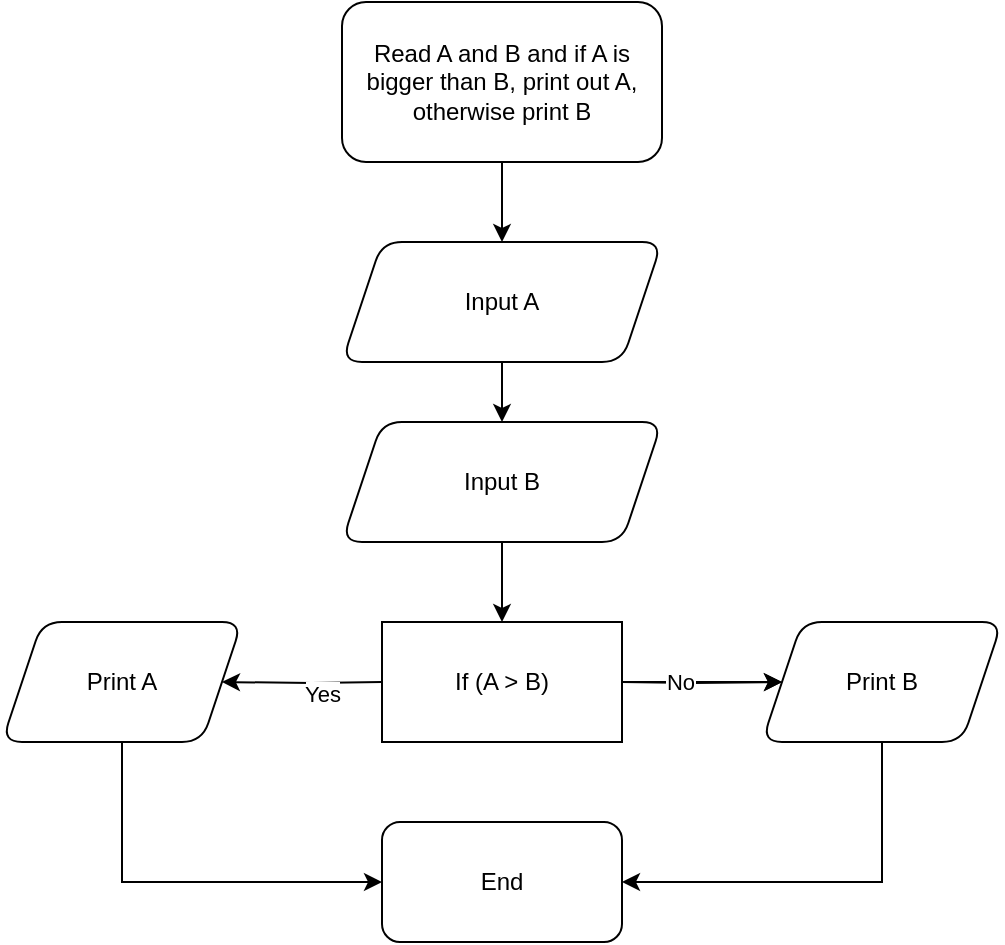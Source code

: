 <mxfile version="22.1.5" type="device">
  <diagram name="Page-1" id="-YdUmJq99ECq-pgO5PTW">
    <mxGraphModel dx="1434" dy="790" grid="1" gridSize="10" guides="1" tooltips="1" connect="1" arrows="1" fold="1" page="1" pageScale="1" pageWidth="850" pageHeight="1100" math="0" shadow="0">
      <root>
        <mxCell id="0" />
        <mxCell id="1" parent="0" />
        <mxCell id="4FBqjL0ywIXUpAmHDhvP-21" style="edgeStyle=orthogonalEdgeStyle;rounded=0;orthogonalLoop=1;jettySize=auto;html=1;exitX=0.5;exitY=1;exitDx=0;exitDy=0;entryX=0.5;entryY=0;entryDx=0;entryDy=0;" edge="1" parent="1" source="4FBqjL0ywIXUpAmHDhvP-1" target="4FBqjL0ywIXUpAmHDhvP-20">
          <mxGeometry relative="1" as="geometry" />
        </mxCell>
        <mxCell id="4FBqjL0ywIXUpAmHDhvP-1" value="Read A and B and if A is bigger than B, print out A, otherwise print B" style="rounded=1;whiteSpace=wrap;html=1;" vertex="1" parent="1">
          <mxGeometry x="310" y="40" width="160" height="80" as="geometry" />
        </mxCell>
        <mxCell id="4FBqjL0ywIXUpAmHDhvP-5" value="" style="edgeStyle=orthogonalEdgeStyle;rounded=0;orthogonalLoop=1;jettySize=auto;html=1;" edge="1" parent="1" source="4FBqjL0ywIXUpAmHDhvP-2">
          <mxGeometry relative="1" as="geometry">
            <mxPoint x="390" y="350" as="targetPoint" />
          </mxGeometry>
        </mxCell>
        <mxCell id="4FBqjL0ywIXUpAmHDhvP-2" value="Input B" style="shape=parallelogram;perimeter=parallelogramPerimeter;whiteSpace=wrap;html=1;fixedSize=1;rounded=1;" vertex="1" parent="1">
          <mxGeometry x="310" y="250" width="160" height="60" as="geometry" />
        </mxCell>
        <mxCell id="4FBqjL0ywIXUpAmHDhvP-7" value="" style="edgeStyle=orthogonalEdgeStyle;rounded=0;orthogonalLoop=1;jettySize=auto;html=1;" edge="1" parent="1" target="4FBqjL0ywIXUpAmHDhvP-6">
          <mxGeometry relative="1" as="geometry">
            <mxPoint x="330" y="380" as="sourcePoint" />
          </mxGeometry>
        </mxCell>
        <mxCell id="4FBqjL0ywIXUpAmHDhvP-19" value="Yes" style="edgeLabel;html=1;align=center;verticalAlign=middle;resizable=0;points=[];" vertex="1" connectable="0" parent="4FBqjL0ywIXUpAmHDhvP-7">
          <mxGeometry x="-0.247" y="5" relative="1" as="geometry">
            <mxPoint as="offset" />
          </mxGeometry>
        </mxCell>
        <mxCell id="4FBqjL0ywIXUpAmHDhvP-9" value="" style="edgeStyle=orthogonalEdgeStyle;rounded=0;orthogonalLoop=1;jettySize=auto;html=1;" edge="1" parent="1" target="4FBqjL0ywIXUpAmHDhvP-8">
          <mxGeometry relative="1" as="geometry">
            <mxPoint x="450" y="380" as="sourcePoint" />
          </mxGeometry>
        </mxCell>
        <mxCell id="4FBqjL0ywIXUpAmHDhvP-24" style="edgeStyle=orthogonalEdgeStyle;rounded=0;orthogonalLoop=1;jettySize=auto;html=1;exitX=0.5;exitY=1;exitDx=0;exitDy=0;entryX=0;entryY=0.5;entryDx=0;entryDy=0;" edge="1" parent="1" source="4FBqjL0ywIXUpAmHDhvP-6" target="4FBqjL0ywIXUpAmHDhvP-14">
          <mxGeometry relative="1" as="geometry" />
        </mxCell>
        <mxCell id="4FBqjL0ywIXUpAmHDhvP-6" value="Print A" style="shape=parallelogram;perimeter=parallelogramPerimeter;whiteSpace=wrap;html=1;fixedSize=1;rounded=1;" vertex="1" parent="1">
          <mxGeometry x="140" y="350" width="120" height="60" as="geometry" />
        </mxCell>
        <mxCell id="4FBqjL0ywIXUpAmHDhvP-25" style="edgeStyle=orthogonalEdgeStyle;rounded=0;orthogonalLoop=1;jettySize=auto;html=1;exitX=0.5;exitY=1;exitDx=0;exitDy=0;entryX=1;entryY=0.5;entryDx=0;entryDy=0;" edge="1" parent="1" source="4FBqjL0ywIXUpAmHDhvP-8" target="4FBqjL0ywIXUpAmHDhvP-14">
          <mxGeometry relative="1" as="geometry" />
        </mxCell>
        <mxCell id="4FBqjL0ywIXUpAmHDhvP-8" value="Print B" style="shape=parallelogram;perimeter=parallelogramPerimeter;whiteSpace=wrap;html=1;fixedSize=1;rounded=1;" vertex="1" parent="1">
          <mxGeometry x="520" y="350" width="120" height="60" as="geometry" />
        </mxCell>
        <mxCell id="4FBqjL0ywIXUpAmHDhvP-17" value="" style="edgeStyle=orthogonalEdgeStyle;rounded=0;orthogonalLoop=1;jettySize=auto;html=1;" edge="1" parent="1" source="4FBqjL0ywIXUpAmHDhvP-13" target="4FBqjL0ywIXUpAmHDhvP-8">
          <mxGeometry relative="1" as="geometry" />
        </mxCell>
        <mxCell id="4FBqjL0ywIXUpAmHDhvP-18" value="No" style="edgeLabel;html=1;align=center;verticalAlign=middle;resizable=0;points=[];" vertex="1" connectable="0" parent="4FBqjL0ywIXUpAmHDhvP-17">
          <mxGeometry x="-0.289" relative="1" as="geometry">
            <mxPoint as="offset" />
          </mxGeometry>
        </mxCell>
        <mxCell id="4FBqjL0ywIXUpAmHDhvP-13" value="If (A &amp;gt; B)" style="rounded=0;whiteSpace=wrap;html=1;" vertex="1" parent="1">
          <mxGeometry x="330" y="350" width="120" height="60" as="geometry" />
        </mxCell>
        <mxCell id="4FBqjL0ywIXUpAmHDhvP-14" value="End&lt;br&gt;" style="rounded=1;whiteSpace=wrap;html=1;" vertex="1" parent="1">
          <mxGeometry x="330" y="450" width="120" height="60" as="geometry" />
        </mxCell>
        <mxCell id="4FBqjL0ywIXUpAmHDhvP-23" style="edgeStyle=orthogonalEdgeStyle;rounded=0;orthogonalLoop=1;jettySize=auto;html=1;exitX=0.5;exitY=1;exitDx=0;exitDy=0;" edge="1" parent="1" source="4FBqjL0ywIXUpAmHDhvP-20" target="4FBqjL0ywIXUpAmHDhvP-2">
          <mxGeometry relative="1" as="geometry" />
        </mxCell>
        <mxCell id="4FBqjL0ywIXUpAmHDhvP-20" value="Input A&lt;br&gt;" style="shape=parallelogram;perimeter=parallelogramPerimeter;whiteSpace=wrap;html=1;fixedSize=1;rounded=1;" vertex="1" parent="1">
          <mxGeometry x="310" y="160" width="160" height="60" as="geometry" />
        </mxCell>
      </root>
    </mxGraphModel>
  </diagram>
</mxfile>
